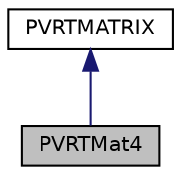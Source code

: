 digraph "PVRTMat4"
{
  edge [fontname="Helvetica",fontsize="10",labelfontname="Helvetica",labelfontsize="10"];
  node [fontname="Helvetica",fontsize="10",shape=record];
  Node1 [label="PVRTMat4",height=0.2,width=0.4,color="black", fillcolor="grey75", style="filled", fontcolor="black"];
  Node2 -> Node1 [dir="back",color="midnightblue",fontsize="10",style="solid"];
  Node2 [label="PVRTMATRIX",height=0.2,width=0.4,color="black", fillcolor="white", style="filled",URL="$class_p_v_r_t_m_a_t_r_i_xf.html",tooltip="4x4 floating point matrix "];
}
